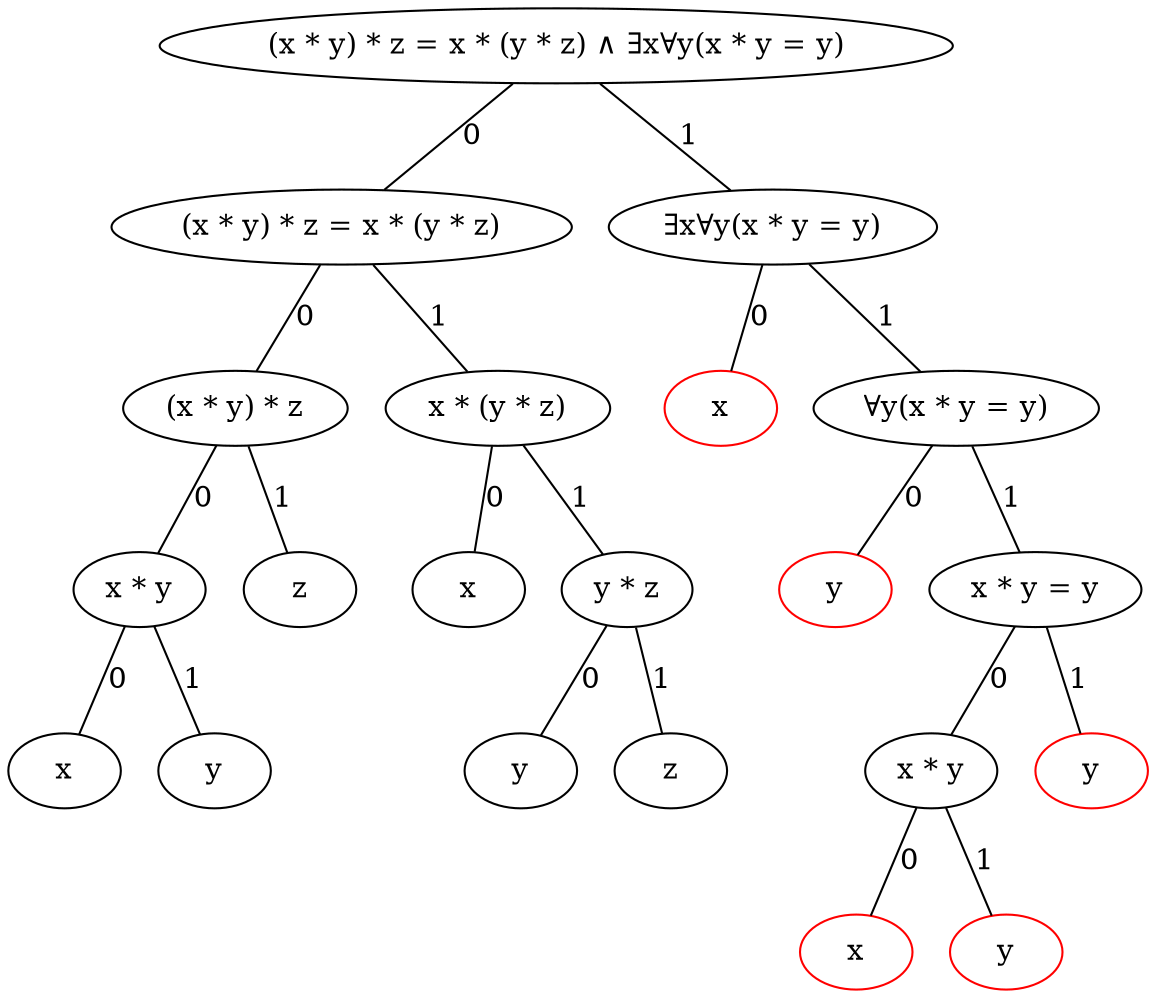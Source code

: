 graph {
  "n" [label = "(x * y) * z = x * (y * z) ∧ ∃x∀y(x * y = y)"]
  "n0" [label = "(x * y) * z = x * (y * z)"]
  "n00" [label = "(x * y) * z"]
  "n000" [label = "x * y"]
  "n0000" [label = "x"]
  "n0001" [label = "y"]
  "n001" [label = "z"]
  "n01" [label = "x * (y * z)"]
  "n010" [label = "x"]
  "n011" [label = "y * z"]
  "n0110" [label = "y"]
  "n0111" [label = "z"]
  "n1" [label = "∃x∀y(x * y = y)"]
  "n10" [label = "x" color=red]
  "n11" [label = "∀y(x * y = y)"]
  "n110" [label = "y" color=red]
  "n111" [label = "x * y = y"]
  "n1110" [label = "x * y"]
  "n11100" [label = "x" color=red]
  "n11101" [label = "y" color=red]
  "n1111" [label = "y" color=red]

  n -- n0 [label = 0]
  n0 -- n00 [label = 0]
  n00 -- n000 [label = 0]
  n000 -- n0000 [label = 0]
  n000 -- n0001 [label = 1]
  n00 -- n001 [label = 1]
  n0 -- n01 [label = 1]
  n01 -- n010 [label = 0]
  n01 -- n011 [label = 1]
  n011 -- n0110 [label = 0]
  n011 -- n0111 [label = 1]
  n -- n1 [label = 1]
  n1 -- n10 [label = 0]
  n1 -- n11 [label = 1]
  n11 -- n110 [label = 0]
  n11 -- n111 [label = 1]
  n111 -- n1110 [label = 0]
  n1110 -- n11100 [label = 0]
  n1110 -- n11101 [label = 1]
  n111 -- n1111 [label = 1]
}
